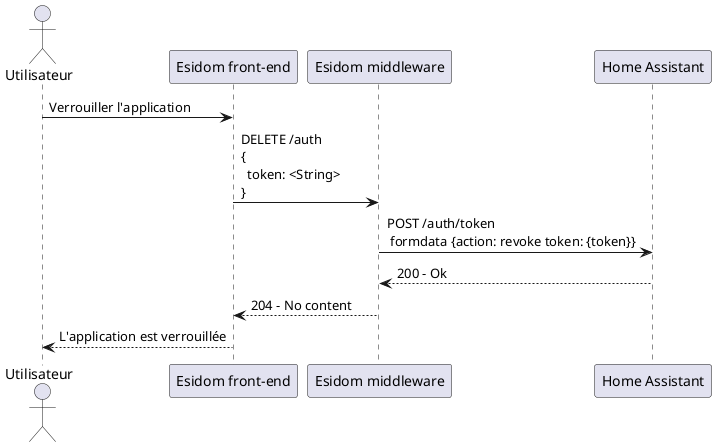 @startuml verrouiller l'application

actor "Utilisateur" as u
participant "Esidom front-end" as fe
participant "Esidom middleware" as m
participant "Home Assistant" as ha

u -> fe: Verrouiller l'application
fe -> m: DELETE /auth\n\
{\n\
  token: <String>\n\
}
m -> ha: POST /auth/token \n formdata {action: revoke token: {token}}
ha --> m: 200 - Ok
m --> fe: 204 - No content
fe --> u: L'application est verrouillée

@enduml